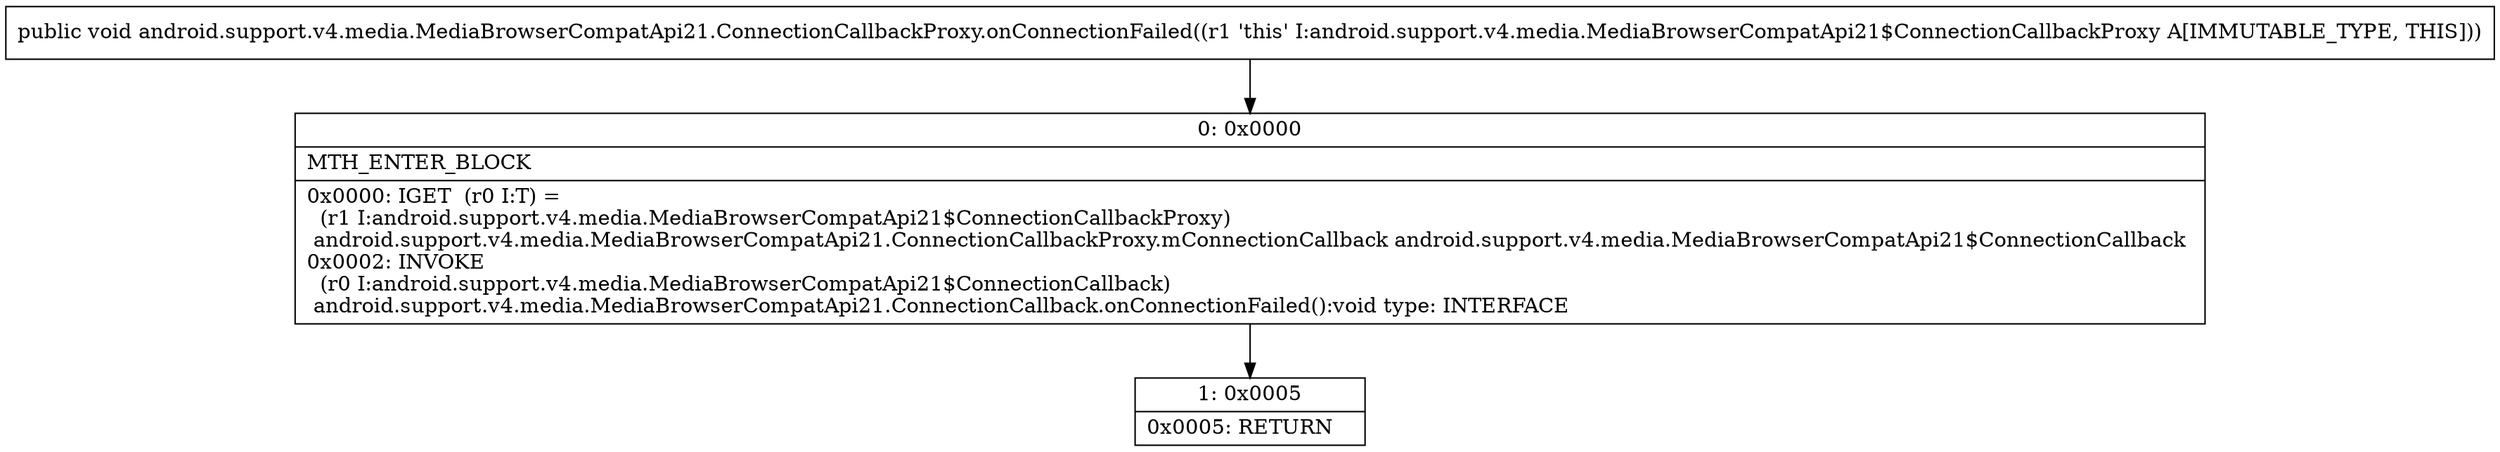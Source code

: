 digraph "CFG forandroid.support.v4.media.MediaBrowserCompatApi21.ConnectionCallbackProxy.onConnectionFailed()V" {
Node_0 [shape=record,label="{0\:\ 0x0000|MTH_ENTER_BLOCK\l|0x0000: IGET  (r0 I:T) = \l  (r1 I:android.support.v4.media.MediaBrowserCompatApi21$ConnectionCallbackProxy)\l android.support.v4.media.MediaBrowserCompatApi21.ConnectionCallbackProxy.mConnectionCallback android.support.v4.media.MediaBrowserCompatApi21$ConnectionCallback \l0x0002: INVOKE  \l  (r0 I:android.support.v4.media.MediaBrowserCompatApi21$ConnectionCallback)\l android.support.v4.media.MediaBrowserCompatApi21.ConnectionCallback.onConnectionFailed():void type: INTERFACE \l}"];
Node_1 [shape=record,label="{1\:\ 0x0005|0x0005: RETURN   \l}"];
MethodNode[shape=record,label="{public void android.support.v4.media.MediaBrowserCompatApi21.ConnectionCallbackProxy.onConnectionFailed((r1 'this' I:android.support.v4.media.MediaBrowserCompatApi21$ConnectionCallbackProxy A[IMMUTABLE_TYPE, THIS])) }"];
MethodNode -> Node_0;
Node_0 -> Node_1;
}

